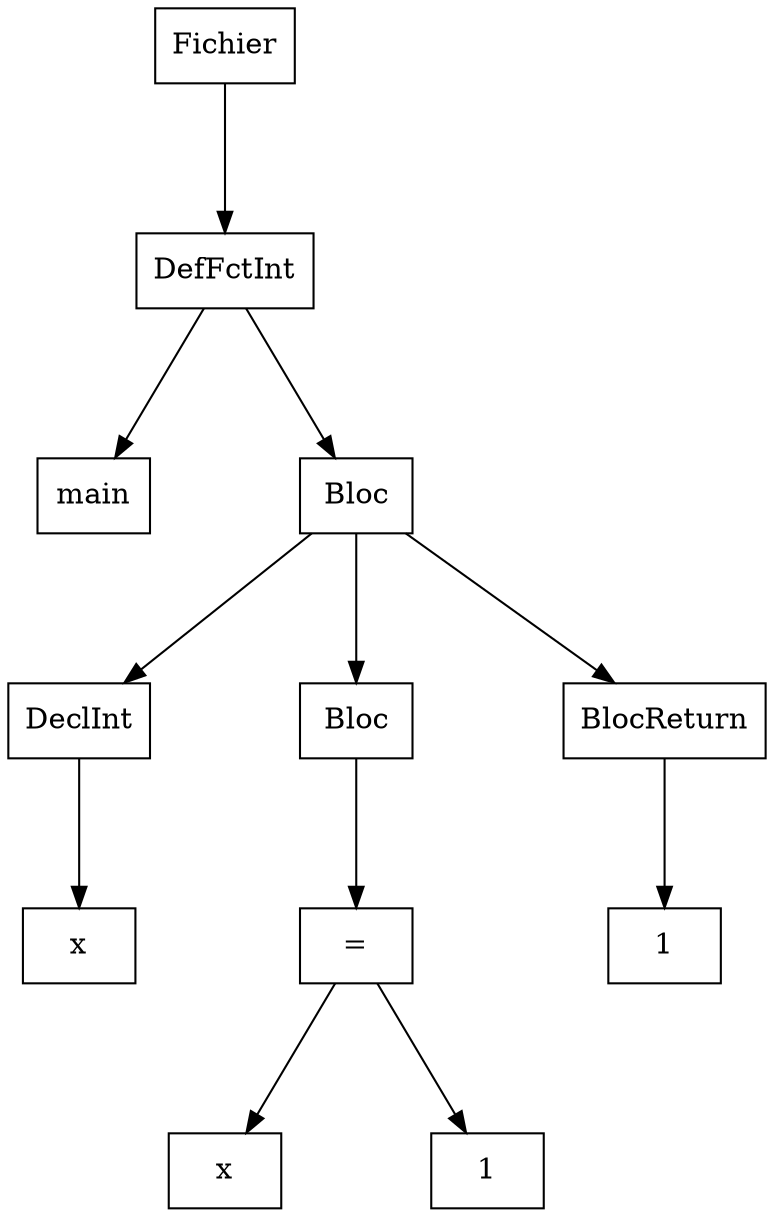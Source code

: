 digraph "ast"{

	nodesep=1;
	ranksep=1;

	N0 [label="Fichier", shape="box"];
	N1 [label="DefFctInt", shape="box"];
	N2 [label="main", shape="box"];
	N3 [label="Bloc", shape="box"];
	N4 [label="DeclInt", shape="box"];
	N5 [label="x", shape="box"];
	N6 [label="Bloc", shape="box"];
	N7 [label="=", shape="box"];
	N8 [label="x", shape="box"];
	N9 [label="1", shape="box"];
	N10 [label="BlocReturn", shape="box"];
	N11 [label="1", shape="box"];

	N1 -> N2; 
	N4 -> N5; 
	N3 -> N4; 
	N7 -> N8; 
	N7 -> N9; 
	N6 -> N7; 
	N3 -> N6; 
	N10 -> N11; 
	N3 -> N10; 
	N1 -> N3; 
	N0 -> N1; 
}
